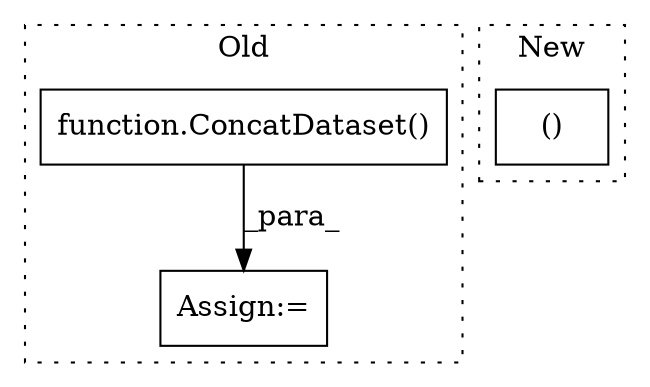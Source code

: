digraph G {
subgraph cluster0 {
1 [label="function.ConcatDataset()" a="75" s="2965,3007" l="14,1" shape="box"];
3 [label="Assign:=" a="68" s="2962" l="3" shape="box"];
label = "Old";
style="dotted";
}
subgraph cluster1 {
2 [label="()" a="54" s="6355" l="13" shape="box"];
label = "New";
style="dotted";
}
1 -> 3 [label="_para_"];
}